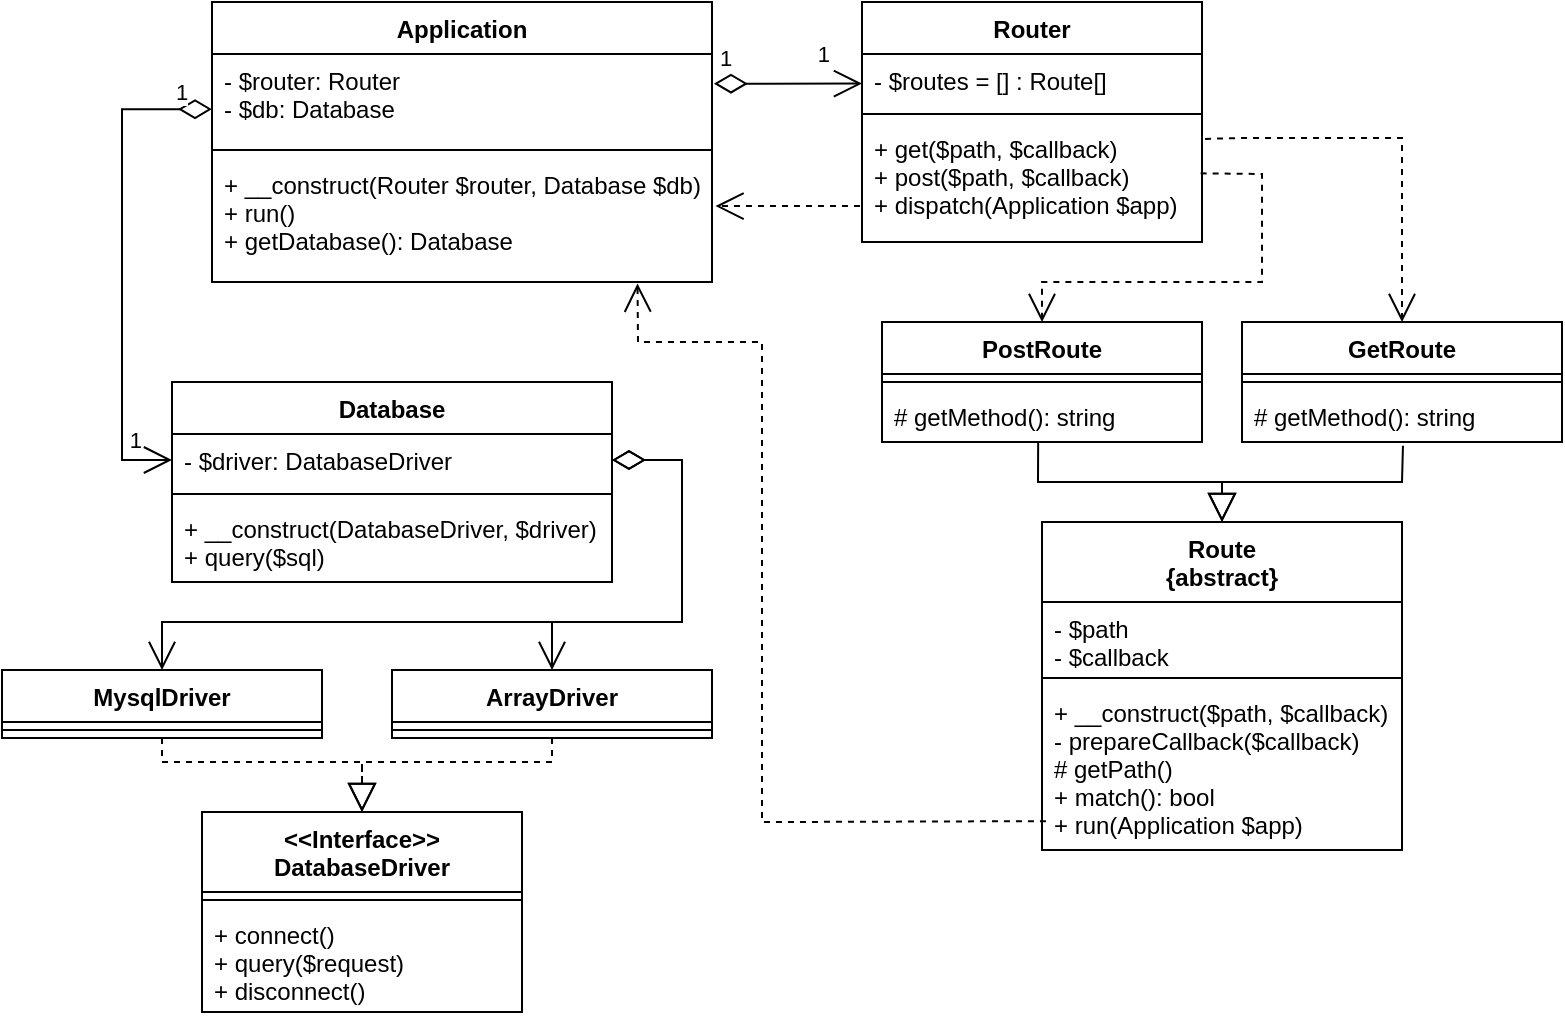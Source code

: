 <mxfile version="13.7.7" type="github">
  <diagram id="C5RBs43oDa-KdzZeNtuy" name="Page-1">
    <mxGraphModel dx="1185" dy="621" grid="1" gridSize="10" guides="1" tooltips="1" connect="1" arrows="1" fold="1" page="1" pageScale="1" pageWidth="827" pageHeight="1169" math="0" shadow="0">
      <root>
        <mxCell id="WIyWlLk6GJQsqaUBKTNV-0" />
        <mxCell id="WIyWlLk6GJQsqaUBKTNV-1" parent="WIyWlLk6GJQsqaUBKTNV-0" />
        <mxCell id="Ce2-N_SKrd6ryBQAvR6N-65" value="" style="endArrow=open;html=1;endSize=12;startArrow=diamondThin;startSize=14;startFill=0;edgeStyle=orthogonalEdgeStyle;shadow=0;exitX=1.004;exitY=0.337;exitDx=0;exitDy=0;exitPerimeter=0;entryX=0;entryY=0.569;entryDx=0;entryDy=0;entryPerimeter=0;" edge="1" parent="WIyWlLk6GJQsqaUBKTNV-1" source="Ce2-N_SKrd6ryBQAvR6N-1" target="Ce2-N_SKrd6ryBQAvR6N-5">
          <mxGeometry x="0.298" y="-12" relative="1" as="geometry">
            <mxPoint x="270" y="25" as="sourcePoint" />
            <mxPoint x="450" y="68" as="targetPoint" />
            <mxPoint as="offset" />
          </mxGeometry>
        </mxCell>
        <mxCell id="Ce2-N_SKrd6ryBQAvR6N-66" value="1" style="edgeLabel;resizable=0;html=1;align=left;verticalAlign=top;" connectable="0" vertex="1" parent="Ce2-N_SKrd6ryBQAvR6N-65">
          <mxGeometry x="-1" relative="1" as="geometry">
            <mxPoint x="1" y="-26" as="offset" />
          </mxGeometry>
        </mxCell>
        <mxCell id="Ce2-N_SKrd6ryBQAvR6N-67" value="1" style="edgeLabel;resizable=0;html=1;align=right;verticalAlign=top;" connectable="0" vertex="1" parent="Ce2-N_SKrd6ryBQAvR6N-65">
          <mxGeometry x="1" relative="1" as="geometry">
            <mxPoint x="-15" y="-28" as="offset" />
          </mxGeometry>
        </mxCell>
        <mxCell id="Ce2-N_SKrd6ryBQAvR6N-69" value="" style="endArrow=open;html=1;endSize=12;startArrow=diamondThin;startSize=14;startFill=0;edgeStyle=orthogonalEdgeStyle;shadow=0;exitX=0;exitY=0.627;exitDx=0;exitDy=0;exitPerimeter=0;entryX=0;entryY=0.5;entryDx=0;entryDy=0;rounded=0;" edge="1" parent="WIyWlLk6GJQsqaUBKTNV-1" source="Ce2-N_SKrd6ryBQAvR6N-1" target="Ce2-N_SKrd6ryBQAvR6N-28">
          <mxGeometry x="0.298" y="-12" relative="1" as="geometry">
            <mxPoint x="-160.03" y="305" as="sourcePoint" />
            <mxPoint x="-130" y="435" as="targetPoint" />
            <Array as="points">
              <mxPoint x="100" y="74" />
              <mxPoint x="100" y="249" />
            </Array>
            <mxPoint as="offset" />
          </mxGeometry>
        </mxCell>
        <mxCell id="Ce2-N_SKrd6ryBQAvR6N-70" value="1" style="edgeLabel;resizable=0;html=1;align=left;verticalAlign=top;" connectable="0" vertex="1" parent="Ce2-N_SKrd6ryBQAvR6N-69">
          <mxGeometry x="-1" relative="1" as="geometry">
            <mxPoint x="-20" y="-22" as="offset" />
          </mxGeometry>
        </mxCell>
        <mxCell id="Ce2-N_SKrd6ryBQAvR6N-71" value="1" style="edgeLabel;resizable=0;html=1;align=right;verticalAlign=top;" connectable="0" vertex="1" parent="Ce2-N_SKrd6ryBQAvR6N-69">
          <mxGeometry x="1" relative="1" as="geometry">
            <mxPoint x="-15" y="-23" as="offset" />
          </mxGeometry>
        </mxCell>
        <mxCell id="Ce2-N_SKrd6ryBQAvR6N-0" value="Application" style="swimlane;fontStyle=1;align=center;verticalAlign=top;childLayout=stackLayout;horizontal=1;startSize=26;horizontalStack=0;resizeParent=1;resizeParentMax=0;resizeLast=0;collapsible=1;marginBottom=0;" vertex="1" parent="WIyWlLk6GJQsqaUBKTNV-1">
          <mxGeometry x="145" y="20" width="250" height="140" as="geometry" />
        </mxCell>
        <mxCell id="Ce2-N_SKrd6ryBQAvR6N-1" value="- $router: Router&#xa;- $db: Database " style="text;strokeColor=none;fillColor=none;align=left;verticalAlign=top;spacingLeft=4;spacingRight=4;overflow=hidden;rotatable=0;points=[[0,0.5],[1,0.5]];portConstraint=eastwest;" vertex="1" parent="Ce2-N_SKrd6ryBQAvR6N-0">
          <mxGeometry y="26" width="250" height="44" as="geometry" />
        </mxCell>
        <mxCell id="Ce2-N_SKrd6ryBQAvR6N-2" value="" style="line;strokeWidth=1;fillColor=none;align=left;verticalAlign=middle;spacingTop=-1;spacingLeft=3;spacingRight=3;rotatable=0;labelPosition=right;points=[];portConstraint=eastwest;" vertex="1" parent="Ce2-N_SKrd6ryBQAvR6N-0">
          <mxGeometry y="70" width="250" height="8" as="geometry" />
        </mxCell>
        <mxCell id="Ce2-N_SKrd6ryBQAvR6N-3" value="+ __construct(Router $router, Database $db)&#xa;+ run()&#xa;+ getDatabase(): Database&#xa;" style="text;strokeColor=none;fillColor=none;align=left;verticalAlign=top;spacingLeft=4;spacingRight=4;overflow=hidden;rotatable=0;points=[[0,0.5],[1,0.5]];portConstraint=eastwest;" vertex="1" parent="Ce2-N_SKrd6ryBQAvR6N-0">
          <mxGeometry y="78" width="250" height="62" as="geometry" />
        </mxCell>
        <mxCell id="Ce2-N_SKrd6ryBQAvR6N-4" value="Router" style="swimlane;fontStyle=1;align=center;verticalAlign=top;childLayout=stackLayout;horizontal=1;startSize=26;horizontalStack=0;resizeParent=1;resizeParentMax=0;resizeLast=0;collapsible=1;marginBottom=0;" vertex="1" parent="WIyWlLk6GJQsqaUBKTNV-1">
          <mxGeometry x="470" y="20" width="170" height="120" as="geometry" />
        </mxCell>
        <mxCell id="Ce2-N_SKrd6ryBQAvR6N-5" value="- $routes = [] : Route[]" style="text;strokeColor=none;fillColor=none;align=left;verticalAlign=top;spacingLeft=4;spacingRight=4;overflow=hidden;rotatable=0;points=[[0,0.5],[1,0.5]];portConstraint=eastwest;" vertex="1" parent="Ce2-N_SKrd6ryBQAvR6N-4">
          <mxGeometry y="26" width="170" height="26" as="geometry" />
        </mxCell>
        <mxCell id="Ce2-N_SKrd6ryBQAvR6N-6" value="" style="line;strokeWidth=1;fillColor=none;align=left;verticalAlign=middle;spacingTop=-1;spacingLeft=3;spacingRight=3;rotatable=0;labelPosition=right;points=[];portConstraint=eastwest;" vertex="1" parent="Ce2-N_SKrd6ryBQAvR6N-4">
          <mxGeometry y="52" width="170" height="8" as="geometry" />
        </mxCell>
        <mxCell id="Ce2-N_SKrd6ryBQAvR6N-7" value="+ get($path, $callback)&#xa;+ post($path, $callback)&#xa;+ dispatch(Application $app)&#xa;&#xa;" style="text;strokeColor=none;fillColor=none;align=left;verticalAlign=top;spacingLeft=4;spacingRight=4;overflow=hidden;rotatable=0;points=[[0,0.5],[1,0.5]];portConstraint=eastwest;" vertex="1" parent="Ce2-N_SKrd6ryBQAvR6N-4">
          <mxGeometry y="60" width="170" height="60" as="geometry" />
        </mxCell>
        <mxCell id="Ce2-N_SKrd6ryBQAvR6N-49" value="ArrayDriver" style="swimlane;fontStyle=1;align=center;verticalAlign=top;childLayout=stackLayout;horizontal=1;startSize=26;horizontalStack=0;resizeParent=1;resizeParentMax=0;resizeLast=0;collapsible=1;marginBottom=0;rounded=0;" vertex="1" parent="WIyWlLk6GJQsqaUBKTNV-1">
          <mxGeometry x="235" y="354" width="160" height="34" as="geometry" />
        </mxCell>
        <mxCell id="Ce2-N_SKrd6ryBQAvR6N-50" value="" style="line;strokeWidth=1;fillColor=none;align=left;verticalAlign=middle;spacingTop=-1;spacingLeft=3;spacingRight=3;rotatable=0;labelPosition=right;points=[];portConstraint=eastwest;" vertex="1" parent="Ce2-N_SKrd6ryBQAvR6N-49">
          <mxGeometry y="26" width="160" height="8" as="geometry" />
        </mxCell>
        <mxCell id="Ce2-N_SKrd6ryBQAvR6N-46" value="MysqlDriver" style="swimlane;fontStyle=1;align=center;verticalAlign=top;childLayout=stackLayout;horizontal=1;startSize=26;horizontalStack=0;resizeParent=1;resizeParentMax=0;resizeLast=0;collapsible=1;marginBottom=0;rounded=0;" vertex="1" parent="WIyWlLk6GJQsqaUBKTNV-1">
          <mxGeometry x="40" y="354" width="160" height="34" as="geometry" />
        </mxCell>
        <mxCell id="Ce2-N_SKrd6ryBQAvR6N-47" value="" style="line;strokeWidth=1;fillColor=none;align=left;verticalAlign=middle;spacingTop=-1;spacingLeft=3;spacingRight=3;rotatable=0;labelPosition=right;points=[];portConstraint=eastwest;" vertex="1" parent="Ce2-N_SKrd6ryBQAvR6N-46">
          <mxGeometry y="26" width="160" height="8" as="geometry" />
        </mxCell>
        <mxCell id="Ce2-N_SKrd6ryBQAvR6N-35" value="GetRoute" style="swimlane;fontStyle=1;align=center;verticalAlign=top;childLayout=stackLayout;horizontal=1;startSize=26;horizontalStack=0;resizeParent=1;resizeParentMax=0;resizeLast=0;collapsible=1;marginBottom=0;rounded=0;" vertex="1" parent="WIyWlLk6GJQsqaUBKTNV-1">
          <mxGeometry x="660" y="180" width="160" height="60" as="geometry" />
        </mxCell>
        <mxCell id="Ce2-N_SKrd6ryBQAvR6N-37" value="" style="line;strokeWidth=1;fillColor=none;align=left;verticalAlign=middle;spacingTop=-1;spacingLeft=3;spacingRight=3;rotatable=0;labelPosition=right;points=[];portConstraint=eastwest;" vertex="1" parent="Ce2-N_SKrd6ryBQAvR6N-35">
          <mxGeometry y="26" width="160" height="8" as="geometry" />
        </mxCell>
        <mxCell id="Ce2-N_SKrd6ryBQAvR6N-38" value="# getMethod(): string" style="text;strokeColor=none;fillColor=none;align=left;verticalAlign=top;spacingLeft=4;spacingRight=4;overflow=hidden;rotatable=0;points=[[0,0.5],[1,0.5]];portConstraint=eastwest;" vertex="1" parent="Ce2-N_SKrd6ryBQAvR6N-35">
          <mxGeometry y="34" width="160" height="26" as="geometry" />
        </mxCell>
        <mxCell id="Ce2-N_SKrd6ryBQAvR6N-39" value="PostRoute" style="swimlane;fontStyle=1;align=center;verticalAlign=top;childLayout=stackLayout;horizontal=1;startSize=26;horizontalStack=0;resizeParent=1;resizeParentMax=0;resizeLast=0;collapsible=1;marginBottom=0;rounded=0;" vertex="1" parent="WIyWlLk6GJQsqaUBKTNV-1">
          <mxGeometry x="480" y="180" width="160" height="60" as="geometry" />
        </mxCell>
        <mxCell id="Ce2-N_SKrd6ryBQAvR6N-40" value="" style="line;strokeWidth=1;fillColor=none;align=left;verticalAlign=middle;spacingTop=-1;spacingLeft=3;spacingRight=3;rotatable=0;labelPosition=right;points=[];portConstraint=eastwest;" vertex="1" parent="Ce2-N_SKrd6ryBQAvR6N-39">
          <mxGeometry y="26" width="160" height="8" as="geometry" />
        </mxCell>
        <mxCell id="Ce2-N_SKrd6ryBQAvR6N-41" value="# getMethod(): string" style="text;strokeColor=none;fillColor=none;align=left;verticalAlign=top;spacingLeft=4;spacingRight=4;overflow=hidden;rotatable=0;points=[[0,0.5],[1,0.5]];portConstraint=eastwest;" vertex="1" parent="Ce2-N_SKrd6ryBQAvR6N-39">
          <mxGeometry y="34" width="160" height="26" as="geometry" />
        </mxCell>
        <mxCell id="Ce2-N_SKrd6ryBQAvR6N-27" value="Database" style="swimlane;fontStyle=1;align=center;verticalAlign=top;childLayout=stackLayout;horizontal=1;startSize=26;horizontalStack=0;resizeParent=1;resizeParentMax=0;resizeLast=0;collapsible=1;marginBottom=0;" vertex="1" parent="WIyWlLk6GJQsqaUBKTNV-1">
          <mxGeometry x="125" y="210" width="220" height="100" as="geometry" />
        </mxCell>
        <mxCell id="Ce2-N_SKrd6ryBQAvR6N-28" value="- $driver: DatabaseDriver" style="text;strokeColor=none;fillColor=none;align=left;verticalAlign=top;spacingLeft=4;spacingRight=4;overflow=hidden;rotatable=0;points=[[0,0.5],[1,0.5]];portConstraint=eastwest;" vertex="1" parent="Ce2-N_SKrd6ryBQAvR6N-27">
          <mxGeometry y="26" width="220" height="26" as="geometry" />
        </mxCell>
        <mxCell id="Ce2-N_SKrd6ryBQAvR6N-29" value="" style="line;strokeWidth=1;fillColor=none;align=left;verticalAlign=middle;spacingTop=-1;spacingLeft=3;spacingRight=3;rotatable=0;labelPosition=right;points=[];portConstraint=eastwest;" vertex="1" parent="Ce2-N_SKrd6ryBQAvR6N-27">
          <mxGeometry y="52" width="220" height="8" as="geometry" />
        </mxCell>
        <mxCell id="Ce2-N_SKrd6ryBQAvR6N-30" value="+ __construct(DatabaseDriver, $driver)&#xa;+ query($sql)&#xa;" style="text;strokeColor=none;fillColor=none;align=left;verticalAlign=top;spacingLeft=4;spacingRight=4;overflow=hidden;rotatable=0;points=[[0,0.5],[1,0.5]];portConstraint=eastwest;" vertex="1" parent="Ce2-N_SKrd6ryBQAvR6N-27">
          <mxGeometry y="60" width="220" height="40" as="geometry" />
        </mxCell>
        <mxCell id="Ce2-N_SKrd6ryBQAvR6N-91" value="" style="endArrow=open;html=1;endSize=12;startArrow=diamondThin;startSize=14;startFill=0;edgeStyle=orthogonalEdgeStyle;align=left;verticalAlign=bottom;shadow=0;strokeWidth=1;exitX=1;exitY=0.5;exitDx=0;exitDy=0;rounded=0;" edge="1" parent="WIyWlLk6GJQsqaUBKTNV-1" source="Ce2-N_SKrd6ryBQAvR6N-28" target="Ce2-N_SKrd6ryBQAvR6N-46">
          <mxGeometry x="-1" y="3" relative="1" as="geometry">
            <mxPoint x="360" y="310" as="sourcePoint" />
            <mxPoint x="520" y="310" as="targetPoint" />
            <Array as="points">
              <mxPoint x="380" y="249" />
              <mxPoint x="380" y="330" />
              <mxPoint x="120" y="330" />
            </Array>
          </mxGeometry>
        </mxCell>
        <mxCell id="Ce2-N_SKrd6ryBQAvR6N-92" value="" style="endArrow=open;html=1;endSize=12;startArrow=diamondThin;startSize=14;startFill=0;edgeStyle=orthogonalEdgeStyle;align=left;verticalAlign=bottom;shadow=0;strokeWidth=1;exitX=1;exitY=0.5;exitDx=0;exitDy=0;entryX=0.5;entryY=0;entryDx=0;entryDy=0;rounded=0;" edge="1" parent="WIyWlLk6GJQsqaUBKTNV-1" source="Ce2-N_SKrd6ryBQAvR6N-28" target="Ce2-N_SKrd6ryBQAvR6N-49">
          <mxGeometry x="-1" y="3" relative="1" as="geometry">
            <mxPoint x="370" y="270" as="sourcePoint" />
            <mxPoint x="145" y="375" as="targetPoint" />
            <Array as="points">
              <mxPoint x="380" y="249" />
              <mxPoint x="380" y="330" />
              <mxPoint x="315" y="330" />
            </Array>
          </mxGeometry>
        </mxCell>
        <mxCell id="Ce2-N_SKrd6ryBQAvR6N-93" value="" style="endArrow=open;endSize=12;dashed=1;html=1;shadow=0;strokeWidth=1;exitX=-0.006;exitY=0.701;exitDx=0;exitDy=0;exitPerimeter=0;entryX=1.007;entryY=0.388;entryDx=0;entryDy=0;entryPerimeter=0;" edge="1" parent="WIyWlLk6GJQsqaUBKTNV-1" source="Ce2-N_SKrd6ryBQAvR6N-7" target="Ce2-N_SKrd6ryBQAvR6N-3">
          <mxGeometry x="0.079" y="28" width="160" relative="1" as="geometry">
            <mxPoint x="370" y="170" as="sourcePoint" />
            <mxPoint x="530" y="170" as="targetPoint" />
            <mxPoint as="offset" />
          </mxGeometry>
        </mxCell>
        <mxCell id="Ce2-N_SKrd6ryBQAvR6N-95" value="" style="endArrow=open;endSize=12;dashed=1;html=1;shadow=0;strokeWidth=1;exitX=1.009;exitY=0.141;exitDx=0;exitDy=0;exitPerimeter=0;entryX=0.5;entryY=0;entryDx=0;entryDy=0;rounded=0;" edge="1" parent="WIyWlLk6GJQsqaUBKTNV-1" source="Ce2-N_SKrd6ryBQAvR6N-7" target="Ce2-N_SKrd6ryBQAvR6N-35">
          <mxGeometry x="0.079" y="28" width="160" relative="1" as="geometry">
            <mxPoint x="766.12" y="100.0" as="sourcePoint" />
            <mxPoint x="693.89" y="99.996" as="targetPoint" />
            <mxPoint as="offset" />
            <Array as="points">
              <mxPoint x="660" y="88" />
              <mxPoint x="740" y="88" />
            </Array>
          </mxGeometry>
        </mxCell>
        <mxCell id="Ce2-N_SKrd6ryBQAvR6N-97" value="" style="endArrow=open;endSize=12;dashed=1;html=1;shadow=0;strokeWidth=1;exitX=0.996;exitY=0.428;exitDx=0;exitDy=0;exitPerimeter=0;entryX=0.5;entryY=0;entryDx=0;entryDy=0;rounded=0;" edge="1" parent="WIyWlLk6GJQsqaUBKTNV-1" source="Ce2-N_SKrd6ryBQAvR6N-7" target="Ce2-N_SKrd6ryBQAvR6N-39">
          <mxGeometry x="0.079" y="28" width="160" relative="1" as="geometry">
            <mxPoint x="651.53" y="98.46" as="sourcePoint" />
            <mxPoint x="710" y="170" as="targetPoint" />
            <mxPoint as="offset" />
            <Array as="points">
              <mxPoint x="670" y="106" />
              <mxPoint x="670" y="160" />
              <mxPoint x="560" y="160" />
            </Array>
          </mxGeometry>
        </mxCell>
        <mxCell id="Ce2-N_SKrd6ryBQAvR6N-8" value="Route&#xa;{abstract}" style="swimlane;fontStyle=1;align=center;verticalAlign=top;childLayout=stackLayout;horizontal=1;startSize=40;horizontalStack=0;resizeParent=1;resizeParentMax=0;resizeLast=0;collapsible=1;marginBottom=0;" vertex="1" parent="WIyWlLk6GJQsqaUBKTNV-1">
          <mxGeometry x="560" y="280" width="180" height="164" as="geometry" />
        </mxCell>
        <mxCell id="Ce2-N_SKrd6ryBQAvR6N-9" value="- $path&#xa;- $callback" style="text;strokeColor=none;fillColor=none;align=left;verticalAlign=top;spacingLeft=4;spacingRight=4;overflow=hidden;rotatable=0;points=[[0,0.5],[1,0.5]];portConstraint=eastwest;" vertex="1" parent="Ce2-N_SKrd6ryBQAvR6N-8">
          <mxGeometry y="40" width="180" height="34" as="geometry" />
        </mxCell>
        <mxCell id="Ce2-N_SKrd6ryBQAvR6N-10" value="" style="line;strokeWidth=1;fillColor=none;align=left;verticalAlign=middle;spacingTop=-1;spacingLeft=3;spacingRight=3;rotatable=0;labelPosition=right;points=[];portConstraint=eastwest;" vertex="1" parent="Ce2-N_SKrd6ryBQAvR6N-8">
          <mxGeometry y="74" width="180" height="8" as="geometry" />
        </mxCell>
        <mxCell id="Ce2-N_SKrd6ryBQAvR6N-11" value="+ __construct($path, $callback)&#xa;- prepareCallback($callback)&#xa;# getPath()&#xa;+ match(): bool&#xa;+ run(Application $app)" style="text;strokeColor=none;fillColor=none;align=left;verticalAlign=top;spacingLeft=4;spacingRight=4;overflow=hidden;rotatable=0;points=[[0,0.5],[1,0.5]];portConstraint=eastwest;" vertex="1" parent="Ce2-N_SKrd6ryBQAvR6N-8">
          <mxGeometry y="82" width="180" height="82" as="geometry" />
        </mxCell>
        <mxCell id="Ce2-N_SKrd6ryBQAvR6N-98" value="" style="endArrow=open;endSize=12;dashed=1;html=1;shadow=0;strokeWidth=1;exitX=0.011;exitY=0.824;exitDx=0;exitDy=0;exitPerimeter=0;entryX=0.851;entryY=1.013;entryDx=0;entryDy=0;entryPerimeter=0;rounded=0;" edge="1" parent="WIyWlLk6GJQsqaUBKTNV-1" source="Ce2-N_SKrd6ryBQAvR6N-11" target="Ce2-N_SKrd6ryBQAvR6N-3">
          <mxGeometry x="0.079" y="28" width="160" relative="1" as="geometry">
            <mxPoint x="542.23" y="425.0" as="sourcePoint" />
            <mxPoint x="470" y="424.996" as="targetPoint" />
            <mxPoint as="offset" />
            <Array as="points">
              <mxPoint x="430" y="430" />
              <mxPoint x="420" y="430" />
              <mxPoint x="420" y="190" />
              <mxPoint x="358" y="190" />
            </Array>
          </mxGeometry>
        </mxCell>
        <mxCell id="Ce2-N_SKrd6ryBQAvR6N-99" value="" style="endArrow=block;endSize=12;html=1;shadow=0;strokeWidth=1;exitX=0.488;exitY=1;exitDx=0;exitDy=0;exitPerimeter=0;entryX=0.5;entryY=0;entryDx=0;entryDy=0;endFill=0;rounded=0;" edge="1" parent="WIyWlLk6GJQsqaUBKTNV-1" source="Ce2-N_SKrd6ryBQAvR6N-41" target="Ce2-N_SKrd6ryBQAvR6N-8">
          <mxGeometry x="0.079" y="28" width="160" relative="1" as="geometry">
            <mxPoint x="532.23" y="259.5" as="sourcePoint" />
            <mxPoint x="460" y="259.496" as="targetPoint" />
            <mxPoint as="offset" />
            <Array as="points">
              <mxPoint x="558" y="260" />
              <mxPoint x="650" y="260" />
            </Array>
          </mxGeometry>
        </mxCell>
        <mxCell id="Ce2-N_SKrd6ryBQAvR6N-100" value="" style="endArrow=block;endSize=12;html=1;shadow=0;strokeWidth=1;exitX=0.503;exitY=1.071;exitDx=0;exitDy=0;exitPerimeter=0;entryX=0.5;entryY=0;entryDx=0;entryDy=0;endFill=0;rounded=0;" edge="1" parent="WIyWlLk6GJQsqaUBKTNV-1" source="Ce2-N_SKrd6ryBQAvR6N-38" target="Ce2-N_SKrd6ryBQAvR6N-8">
          <mxGeometry x="0.079" y="28" width="160" relative="1" as="geometry">
            <mxPoint x="568.08" y="250" as="sourcePoint" />
            <mxPoint x="660" y="290" as="targetPoint" />
            <mxPoint as="offset" />
            <Array as="points">
              <mxPoint x="740" y="260" />
              <mxPoint x="650" y="260" />
            </Array>
          </mxGeometry>
        </mxCell>
        <mxCell id="Ce2-N_SKrd6ryBQAvR6N-43" value="&lt;&lt;Interface&gt;&gt;&#xa;DatabaseDriver" style="swimlane;fontStyle=1;align=center;verticalAlign=top;childLayout=stackLayout;horizontal=1;startSize=40;horizontalStack=0;resizeParent=1;resizeParentMax=0;resizeLast=0;collapsible=1;marginBottom=0;rounded=0;" vertex="1" parent="WIyWlLk6GJQsqaUBKTNV-1">
          <mxGeometry x="140" y="425" width="160" height="100" as="geometry" />
        </mxCell>
        <mxCell id="Ce2-N_SKrd6ryBQAvR6N-44" value="" style="line;strokeWidth=1;fillColor=none;align=left;verticalAlign=middle;spacingTop=-1;spacingLeft=3;spacingRight=3;rotatable=0;labelPosition=right;points=[];portConstraint=eastwest;" vertex="1" parent="Ce2-N_SKrd6ryBQAvR6N-43">
          <mxGeometry y="40" width="160" height="8" as="geometry" />
        </mxCell>
        <mxCell id="Ce2-N_SKrd6ryBQAvR6N-45" value="+ connect()&#xa;+ query($request)&#xa;+ disconnect()" style="text;strokeColor=none;fillColor=none;align=left;verticalAlign=top;spacingLeft=4;spacingRight=4;overflow=hidden;rotatable=0;points=[[0,0.5],[1,0.5]];portConstraint=eastwest;" vertex="1" parent="Ce2-N_SKrd6ryBQAvR6N-43">
          <mxGeometry y="48" width="160" height="52" as="geometry" />
        </mxCell>
        <mxCell id="Ce2-N_SKrd6ryBQAvR6N-101" value="" style="endArrow=block;endSize=12;html=1;shadow=0;strokeWidth=1;endFill=0;exitX=0.5;exitY=1;exitDx=0;exitDy=0;dashed=1;rounded=0;" edge="1" parent="WIyWlLk6GJQsqaUBKTNV-1" source="Ce2-N_SKrd6ryBQAvR6N-46">
          <mxGeometry x="0.079" y="28" width="160" relative="1" as="geometry">
            <mxPoint x="125" y="390" as="sourcePoint" />
            <mxPoint x="220" y="425" as="targetPoint" />
            <mxPoint as="offset" />
            <Array as="points">
              <mxPoint x="120" y="400" />
              <mxPoint x="220" y="400" />
            </Array>
          </mxGeometry>
        </mxCell>
        <mxCell id="Ce2-N_SKrd6ryBQAvR6N-102" value="" style="endArrow=block;endSize=12;html=1;shadow=0;strokeWidth=1;endFill=0;exitX=0.5;exitY=1;exitDx=0;exitDy=0;dashed=1;entryX=0.5;entryY=0;entryDx=0;entryDy=0;rounded=0;" edge="1" parent="WIyWlLk6GJQsqaUBKTNV-1" source="Ce2-N_SKrd6ryBQAvR6N-49" target="Ce2-N_SKrd6ryBQAvR6N-43">
          <mxGeometry x="0.079" y="28" width="160" relative="1" as="geometry">
            <mxPoint x="130" y="398" as="sourcePoint" />
            <mxPoint x="229.286" y="435" as="targetPoint" />
            <mxPoint as="offset" />
            <Array as="points">
              <mxPoint x="315" y="400" />
              <mxPoint x="220" y="400" />
            </Array>
          </mxGeometry>
        </mxCell>
      </root>
    </mxGraphModel>
  </diagram>
</mxfile>
